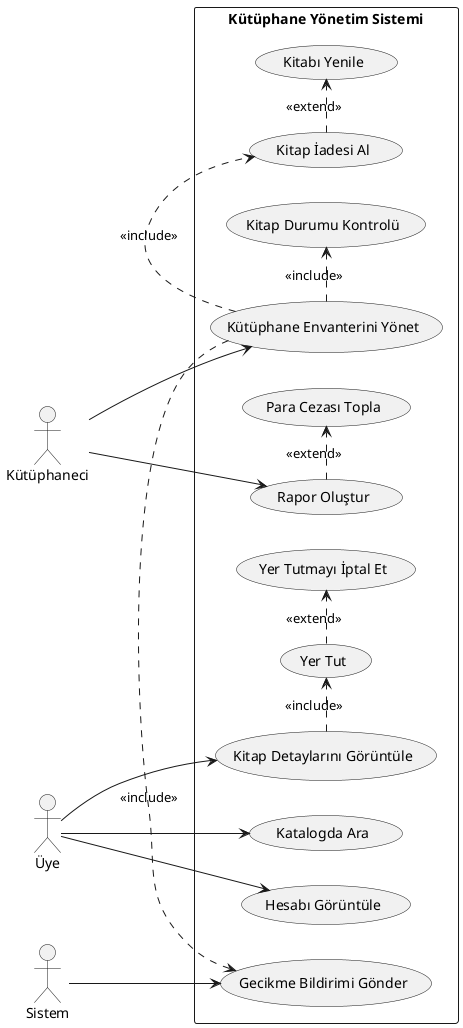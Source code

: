@startuml
left to right direction
skinparam packageStyle rectangle

actor "Kütüphaneci" as Librarian
actor "Üye" as Member
actor "Sistem" as System

rectangle "Kütüphane Yönetim Sistemi" {

  usecase "Kütüphane Envanterini Yönet" as ManageInventory
  usecase "Kitap Durumu Kontrolü" as CheckBookStatus
  usecase "Kitap İadesi Al" as AcceptBookReturn
  usecase "Kitabı Yenile" as RenewBook
  usecase "Rapor Oluştur" as GenerateReport
  usecase "Para Cezası Topla" as CollectFine
  usecase "Katalogda Ara" as SearchCatalog
  usecase "Kitap Detaylarını Görüntüle" as ViewBookDetails
  usecase "Yer Tut" as Reserve
  usecase "Yer Tutmayı İptal Et" as CancelReservation
  usecase "Hesabı Görüntüle" as ViewAccount
  usecase "Gecikme Bildirimi Gönder" as SendDelayNotification

  Librarian --> ManageInventory
  ManageInventory .> CheckBookStatus : <<include>>
  ManageInventory .> AcceptBookReturn : <<include>>
  AcceptBookReturn .> RenewBook : <<extend>> 
  Librarian --> GenerateReport
  GenerateReport .> CollectFine : <<extend>>
  Member --> SearchCatalog
  Member --> ViewBookDetails
  ViewBookDetails .> Reserve : <<include>>
  Reserve .> CancelReservation : <<extend>>
  Member --> ViewAccount
  System --> SendDelayNotification
  ManageInventory .> SendDelayNotification : <<include>>
}

@enduml
